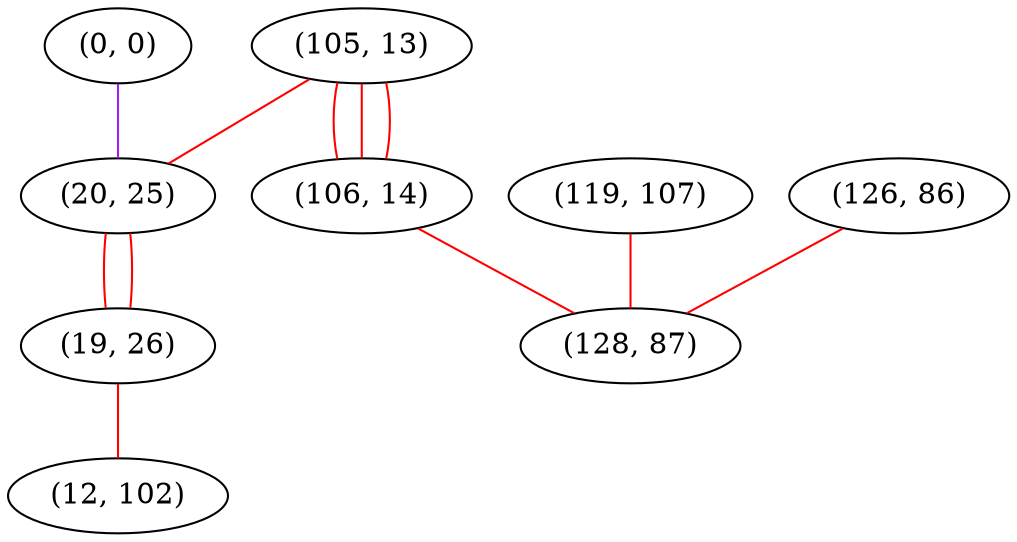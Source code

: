 graph "" {
"(105, 13)";
"(0, 0)";
"(20, 25)";
"(119, 107)";
"(19, 26)";
"(12, 102)";
"(126, 86)";
"(106, 14)";
"(128, 87)";
"(105, 13)" -- "(106, 14)"  [color=red, key=0, weight=1];
"(105, 13)" -- "(106, 14)"  [color=red, key=1, weight=1];
"(105, 13)" -- "(106, 14)"  [color=red, key=2, weight=1];
"(105, 13)" -- "(20, 25)"  [color=red, key=0, weight=1];
"(0, 0)" -- "(20, 25)"  [color=purple, key=0, weight=4];
"(20, 25)" -- "(19, 26)"  [color=red, key=0, weight=1];
"(20, 25)" -- "(19, 26)"  [color=red, key=1, weight=1];
"(119, 107)" -- "(128, 87)"  [color=red, key=0, weight=1];
"(19, 26)" -- "(12, 102)"  [color=red, key=0, weight=1];
"(126, 86)" -- "(128, 87)"  [color=red, key=0, weight=1];
"(106, 14)" -- "(128, 87)"  [color=red, key=0, weight=1];
}
